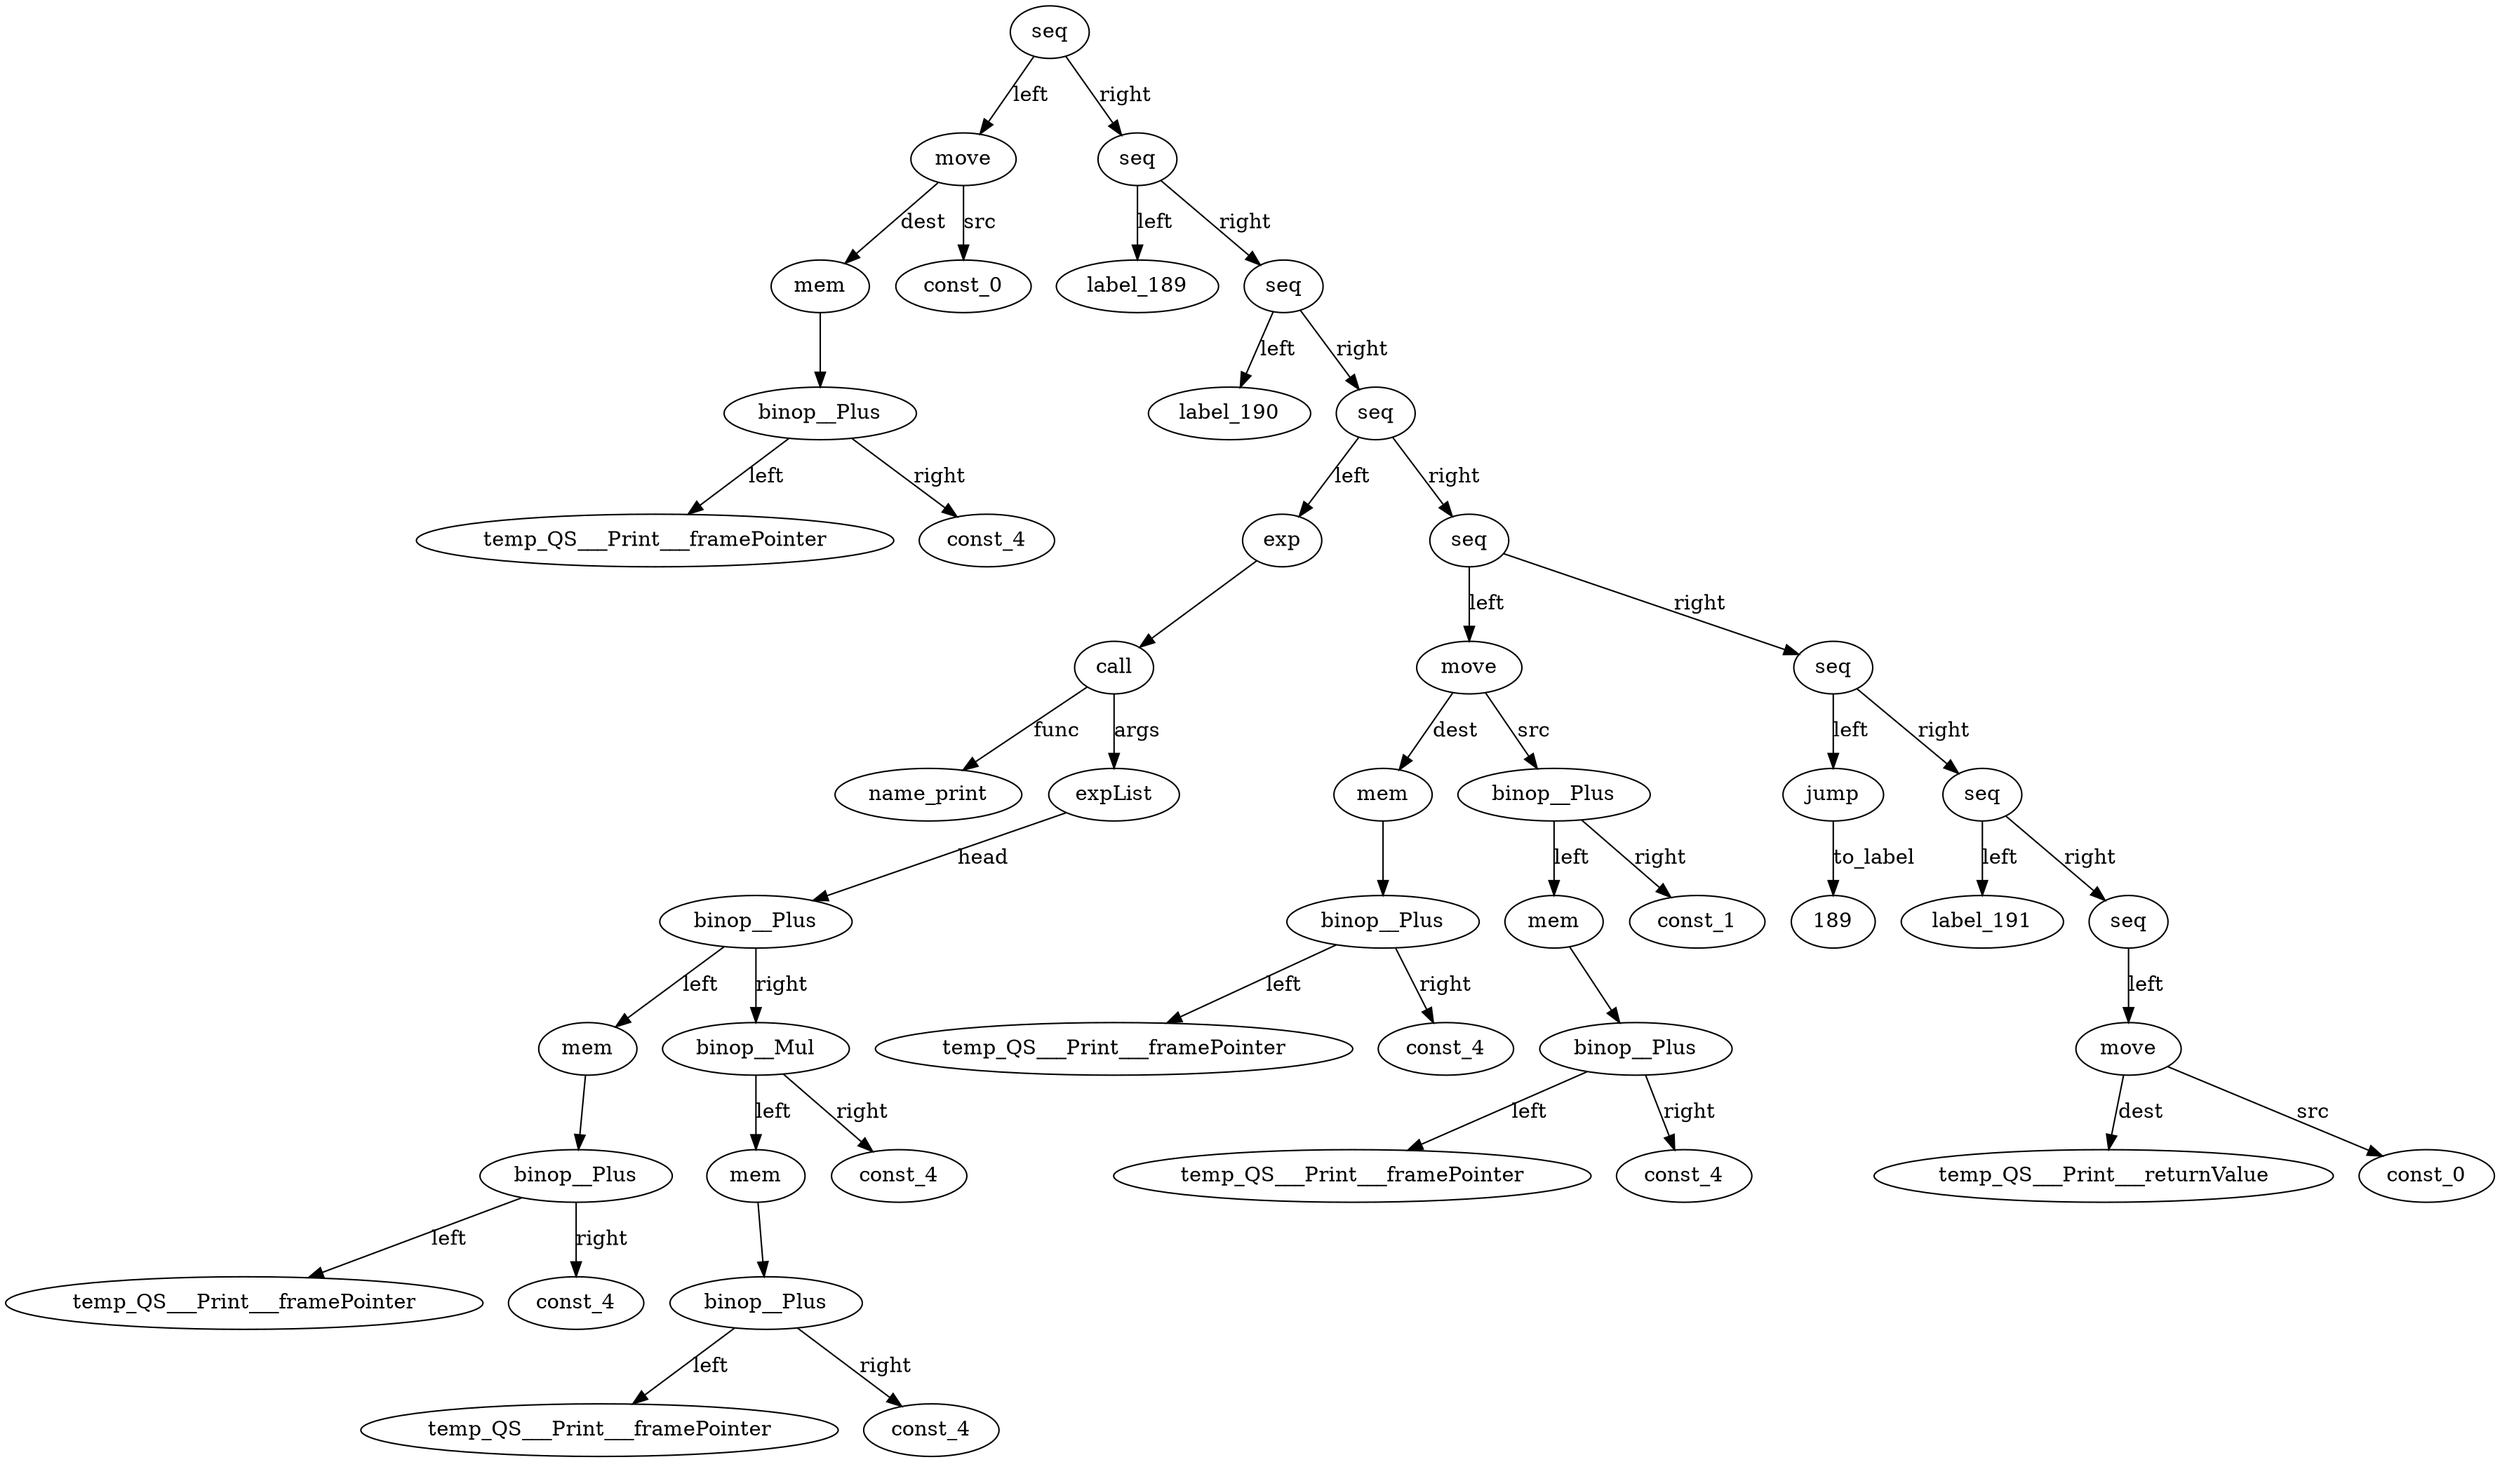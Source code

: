 digraph {
temp_QS___Print___framePointer__id_0 [ label="temp_QS___Print___framePointer" ]; 
const_4__id_1 [ label="const_4" ]; 
binop__Plus__id_2 [ label="binop__Plus" ]; 
binop__Plus__id_2 -> const_4__id_1 [ label="right"] ; 
binop__Plus__id_2 -> temp_QS___Print___framePointer__id_0 [ label="left"] ; 
mem__id_3 [ label="mem" ]; 
mem__id_3 -> binop__Plus__id_2 ; 
const_0__id_4 [ label="const_0" ]; 
move__id_5 [ label="move" ]; 
move__id_5 -> mem__id_3 [ label="dest"] ; 
move__id_5 -> const_0__id_4 [ label="src"] ; 
label_189__id_6 [ label="label_189" ]; 
label_190__id_7 [ label="label_190" ]; 
name_print__id_8 [ label="name_print" ]; 
temp_QS___Print___framePointer__id_9 [ label="temp_QS___Print___framePointer" ]; 
const_4__id_10 [ label="const_4" ]; 
binop__Plus__id_11 [ label="binop__Plus" ]; 
binop__Plus__id_11 -> const_4__id_10 [ label="right"] ; 
binop__Plus__id_11 -> temp_QS___Print___framePointer__id_9 [ label="left"] ; 
mem__id_12 [ label="mem" ]; 
mem__id_12 -> binop__Plus__id_11 ; 
temp_QS___Print___framePointer__id_13 [ label="temp_QS___Print___framePointer" ]; 
const_4__id_14 [ label="const_4" ]; 
binop__Plus__id_15 [ label="binop__Plus" ]; 
binop__Plus__id_15 -> const_4__id_14 [ label="right"] ; 
binop__Plus__id_15 -> temp_QS___Print___framePointer__id_13 [ label="left"] ; 
mem__id_16 [ label="mem" ]; 
mem__id_16 -> binop__Plus__id_15 ; 
const_4__id_17 [ label="const_4" ]; 
binop__Mul__id_18 [ label="binop__Mul" ]; 
binop__Mul__id_18 -> const_4__id_17 [ label="right"] ; 
binop__Mul__id_18 -> mem__id_16 [ label="left"] ; 
binop__Plus__id_19 [ label="binop__Plus" ]; 
binop__Plus__id_19 -> binop__Mul__id_18 [ label="right"] ; 
binop__Plus__id_19 -> mem__id_12 [ label="left"] ; 
expList__id_20 [ label="expList" ]; 
expList__id_20 -> binop__Plus__id_19 [ label="head"] ; 
call__id_21 [ label="call" ]; 
call__id_21 -> name_print__id_8 [ label="func"] ; 
call__id_21 -> expList__id_20 [ label="args"] ; 
exp__id_22 [ label="exp" ]; 
exp__id_22 -> call__id_21 ; 
temp_QS___Print___framePointer__id_23 [ label="temp_QS___Print___framePointer" ]; 
const_4__id_24 [ label="const_4" ]; 
binop__Plus__id_25 [ label="binop__Plus" ]; 
binop__Plus__id_25 -> const_4__id_24 [ label="right"] ; 
binop__Plus__id_25 -> temp_QS___Print___framePointer__id_23 [ label="left"] ; 
mem__id_26 [ label="mem" ]; 
mem__id_26 -> binop__Plus__id_25 ; 
temp_QS___Print___framePointer__id_27 [ label="temp_QS___Print___framePointer" ]; 
const_4__id_28 [ label="const_4" ]; 
binop__Plus__id_29 [ label="binop__Plus" ]; 
binop__Plus__id_29 -> const_4__id_28 [ label="right"] ; 
binop__Plus__id_29 -> temp_QS___Print___framePointer__id_27 [ label="left"] ; 
mem__id_30 [ label="mem" ]; 
mem__id_30 -> binop__Plus__id_29 ; 
const_1__id_31 [ label="const_1" ]; 
binop__Plus__id_32 [ label="binop__Plus" ]; 
binop__Plus__id_32 -> const_1__id_31 [ label="right"] ; 
binop__Plus__id_32 -> mem__id_30 [ label="left"] ; 
move__id_33 [ label="move" ]; 
move__id_33 -> mem__id_26 [ label="dest"] ; 
move__id_33 -> binop__Plus__id_32 [ label="src"] ; 
jump__id_34 [ label="jump" ]; 
jump__id_34 -> 189 [ label="to_label"] ; 
label_191__id_35 [ label="label_191" ]; 
temp_QS___Print___returnValue__id_36 [ label="temp_QS___Print___returnValue" ]; 
const_0__id_37 [ label="const_0" ]; 
move__id_38 [ label="move" ]; 
move__id_38 -> temp_QS___Print___returnValue__id_36 [ label="dest"] ; 
move__id_38 -> const_0__id_37 [ label="src"] ; 
seq__id_39 [ label="seq" ]; 
seq__id_39 -> move__id_38 [ label="left"] ; 
seq__id_40 [ label="seq" ]; 
seq__id_40 -> label_191__id_35 [ label="left"] ; 
seq__id_40 -> seq__id_39 [ label="right"] ; 
seq__id_41 [ label="seq" ]; 
seq__id_41 -> jump__id_34 [ label="left"] ; 
seq__id_41 -> seq__id_40 [ label="right"] ; 
seq__id_42 [ label="seq" ]; 
seq__id_42 -> move__id_33 [ label="left"] ; 
seq__id_42 -> seq__id_41 [ label="right"] ; 
seq__id_43 [ label="seq" ]; 
seq__id_43 -> exp__id_22 [ label="left"] ; 
seq__id_43 -> seq__id_42 [ label="right"] ; 
seq__id_44 [ label="seq" ]; 
seq__id_44 -> label_190__id_7 [ label="left"] ; 
seq__id_44 -> seq__id_43 [ label="right"] ; 
seq__id_45 [ label="seq" ]; 
seq__id_45 -> label_189__id_6 [ label="left"] ; 
seq__id_45 -> seq__id_44 [ label="right"] ; 
seq__id_46 [ label="seq" ]; 
seq__id_46 -> move__id_5 [ label="left"] ; 
seq__id_46 -> seq__id_45 [ label="right"] ; 

}